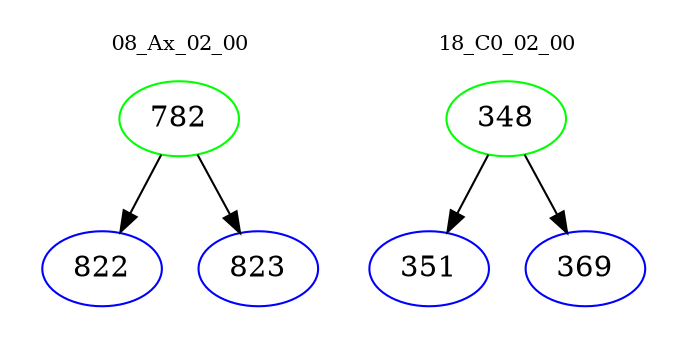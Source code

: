 digraph{
subgraph cluster_0 {
color = white
label = "08_Ax_02_00";
fontsize=10;
T0_782 [label="782", color="green"]
T0_782 -> T0_822 [color="black"]
T0_822 [label="822", color="blue"]
T0_782 -> T0_823 [color="black"]
T0_823 [label="823", color="blue"]
}
subgraph cluster_1 {
color = white
label = "18_C0_02_00";
fontsize=10;
T1_348 [label="348", color="green"]
T1_348 -> T1_351 [color="black"]
T1_351 [label="351", color="blue"]
T1_348 -> T1_369 [color="black"]
T1_369 [label="369", color="blue"]
}
}
